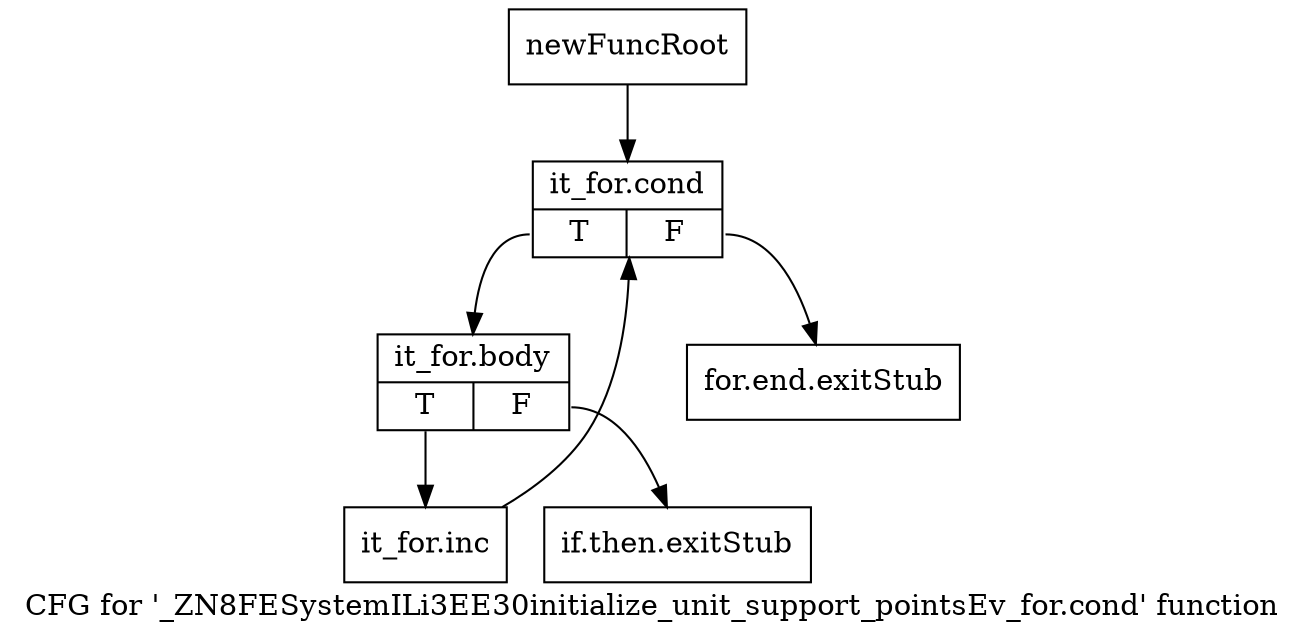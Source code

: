 digraph "CFG for '_ZN8FESystemILi3EE30initialize_unit_support_pointsEv_for.cond' function" {
	label="CFG for '_ZN8FESystemILi3EE30initialize_unit_support_pointsEv_for.cond' function";

	Node0x9159f30 [shape=record,label="{newFuncRoot}"];
	Node0x9159f30 -> Node0x915a020;
	Node0x9159f80 [shape=record,label="{for.end.exitStub}"];
	Node0x9159fd0 [shape=record,label="{if.then.exitStub}"];
	Node0x915a020 [shape=record,label="{it_for.cond|{<s0>T|<s1>F}}"];
	Node0x915a020:s0 -> Node0x915a070;
	Node0x915a020:s1 -> Node0x9159f80;
	Node0x915a070 [shape=record,label="{it_for.body|{<s0>T|<s1>F}}"];
	Node0x915a070:s0 -> Node0x915a0c0;
	Node0x915a070:s1 -> Node0x9159fd0;
	Node0x915a0c0 [shape=record,label="{it_for.inc}"];
	Node0x915a0c0 -> Node0x915a020;
}
